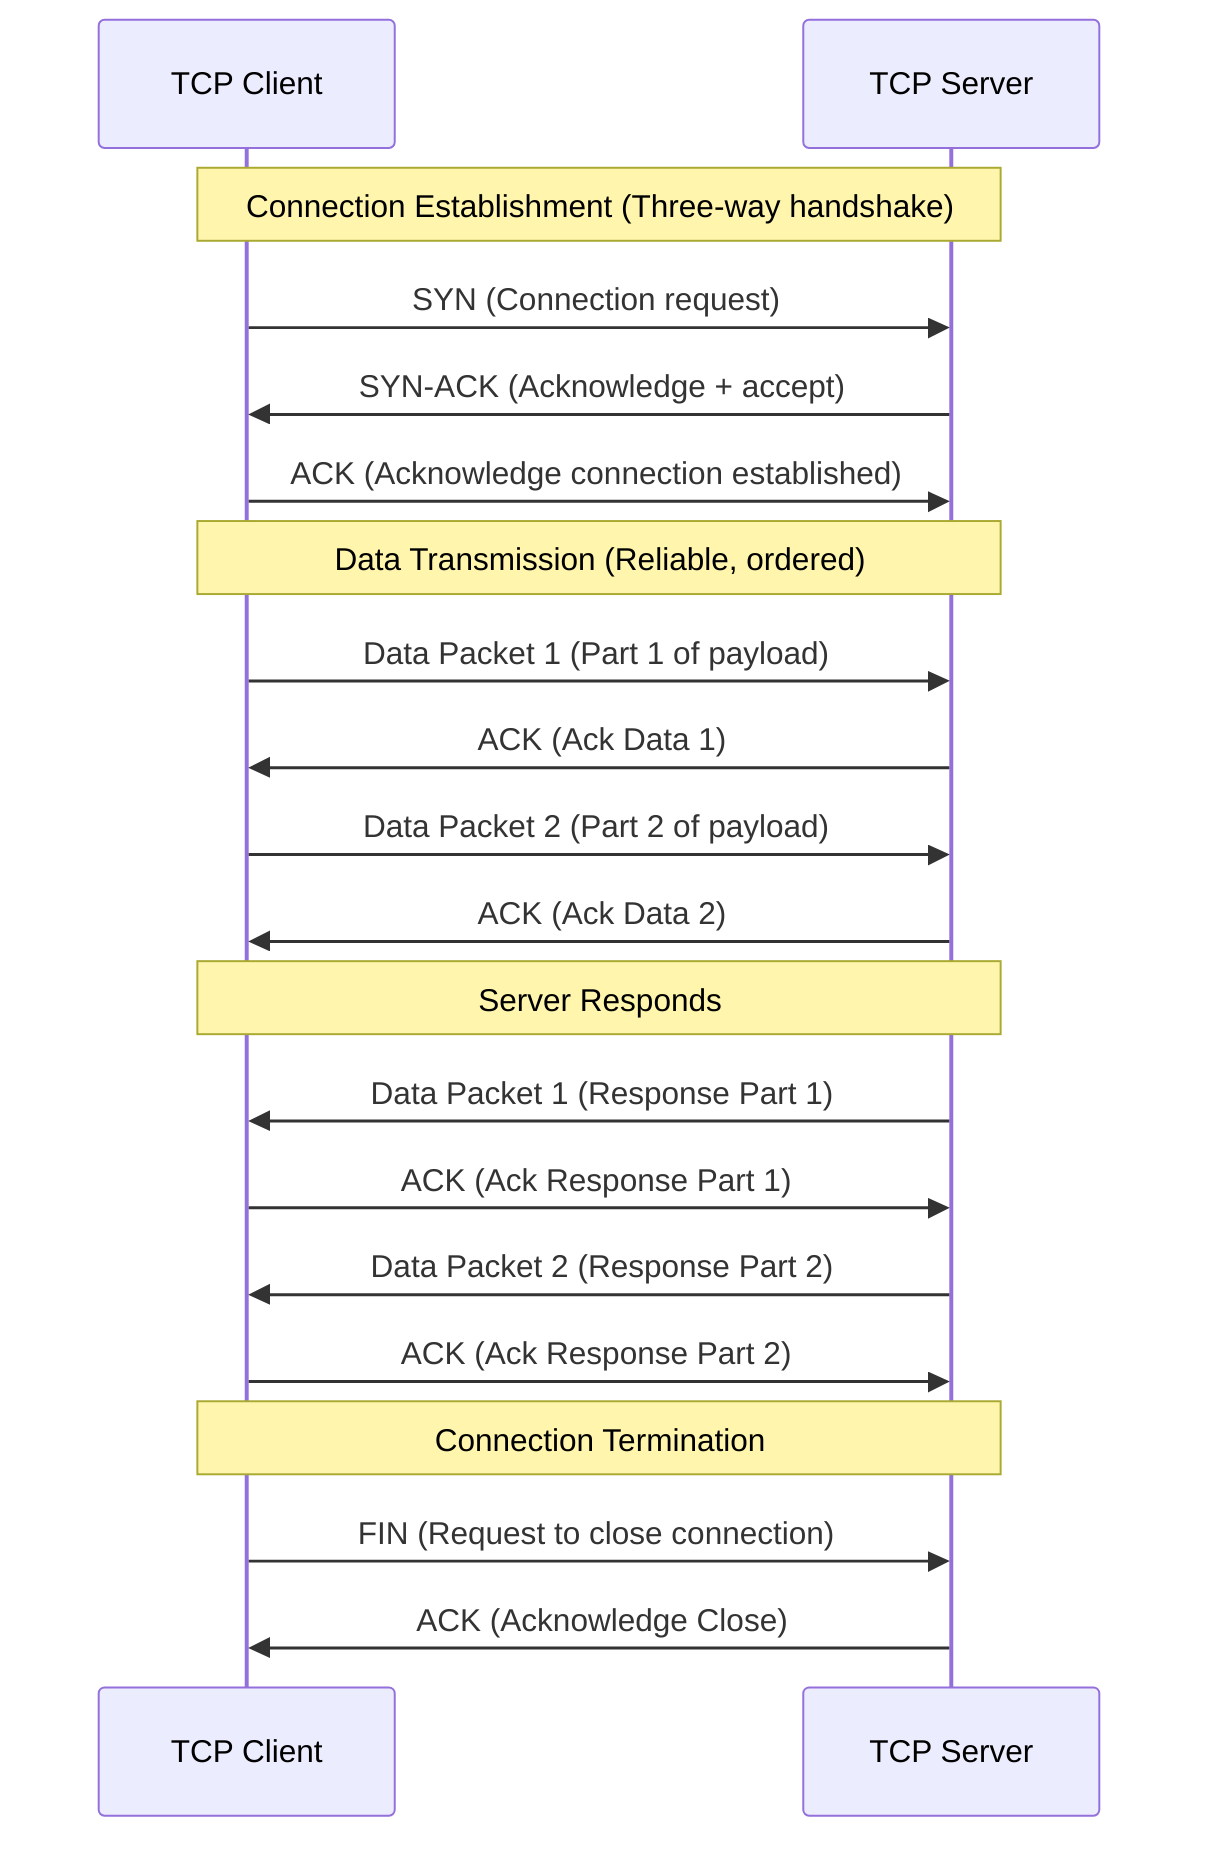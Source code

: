 sequenceDiagram
    participant Client as TCP Client
    participant Server as TCP Server

    Note over Client,Server: Connection Establishment (Three-way handshake)
    Client->>Server: SYN (Connection request)
    Server->>Client: SYN-ACK (Acknowledge + accept)
    Client->>Server: ACK (Acknowledge connection established)
    
    Note over Client,Server: Data Transmission (Reliable, ordered)
    Client->>Server: Data Packet 1 (Part 1 of payload)
    Server->>Client: ACK (Ack Data 1)
    Client->>Server: Data Packet 2 (Part 2 of payload)
    Server->>Client: ACK (Ack Data 2)
    
    Note over Client,Server: Server Responds
    Server->>Client: Data Packet 1 (Response Part 1)
    Client->>Server: ACK (Ack Response Part 1)
    Server->>Client: Data Packet 2 (Response Part 2)
    Client->>Server: ACK (Ack Response Part 2)
    
    Note over Client,Server: Connection Termination
    Client->>Server: FIN (Request to close connection)
    Server->>Client: ACK (Acknowledge Close)